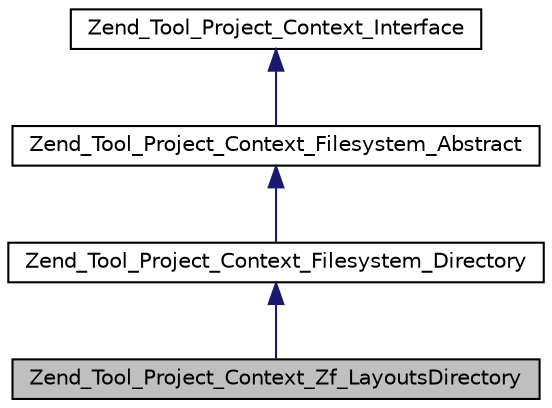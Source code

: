 digraph G
{
  edge [fontname="Helvetica",fontsize="10",labelfontname="Helvetica",labelfontsize="10"];
  node [fontname="Helvetica",fontsize="10",shape=record];
  Node1 [label="Zend_Tool_Project_Context_Zf_LayoutsDirectory",height=0.2,width=0.4,color="black", fillcolor="grey75", style="filled" fontcolor="black"];
  Node2 -> Node1 [dir="back",color="midnightblue",fontsize="10",style="solid",fontname="Helvetica"];
  Node2 [label="Zend_Tool_Project_Context_Filesystem_Directory",height=0.2,width=0.4,color="black", fillcolor="white", style="filled",URL="$class_zend___tool___project___context___filesystem___directory.html"];
  Node3 -> Node2 [dir="back",color="midnightblue",fontsize="10",style="solid",fontname="Helvetica"];
  Node3 [label="Zend_Tool_Project_Context_Filesystem_Abstract",height=0.2,width=0.4,color="black", fillcolor="white", style="filled",URL="$class_zend___tool___project___context___filesystem___abstract.html"];
  Node4 -> Node3 [dir="back",color="midnightblue",fontsize="10",style="solid",fontname="Helvetica"];
  Node4 [label="Zend_Tool_Project_Context_Interface",height=0.2,width=0.4,color="black", fillcolor="white", style="filled",URL="$interface_zend___tool___project___context___interface.html"];
}
